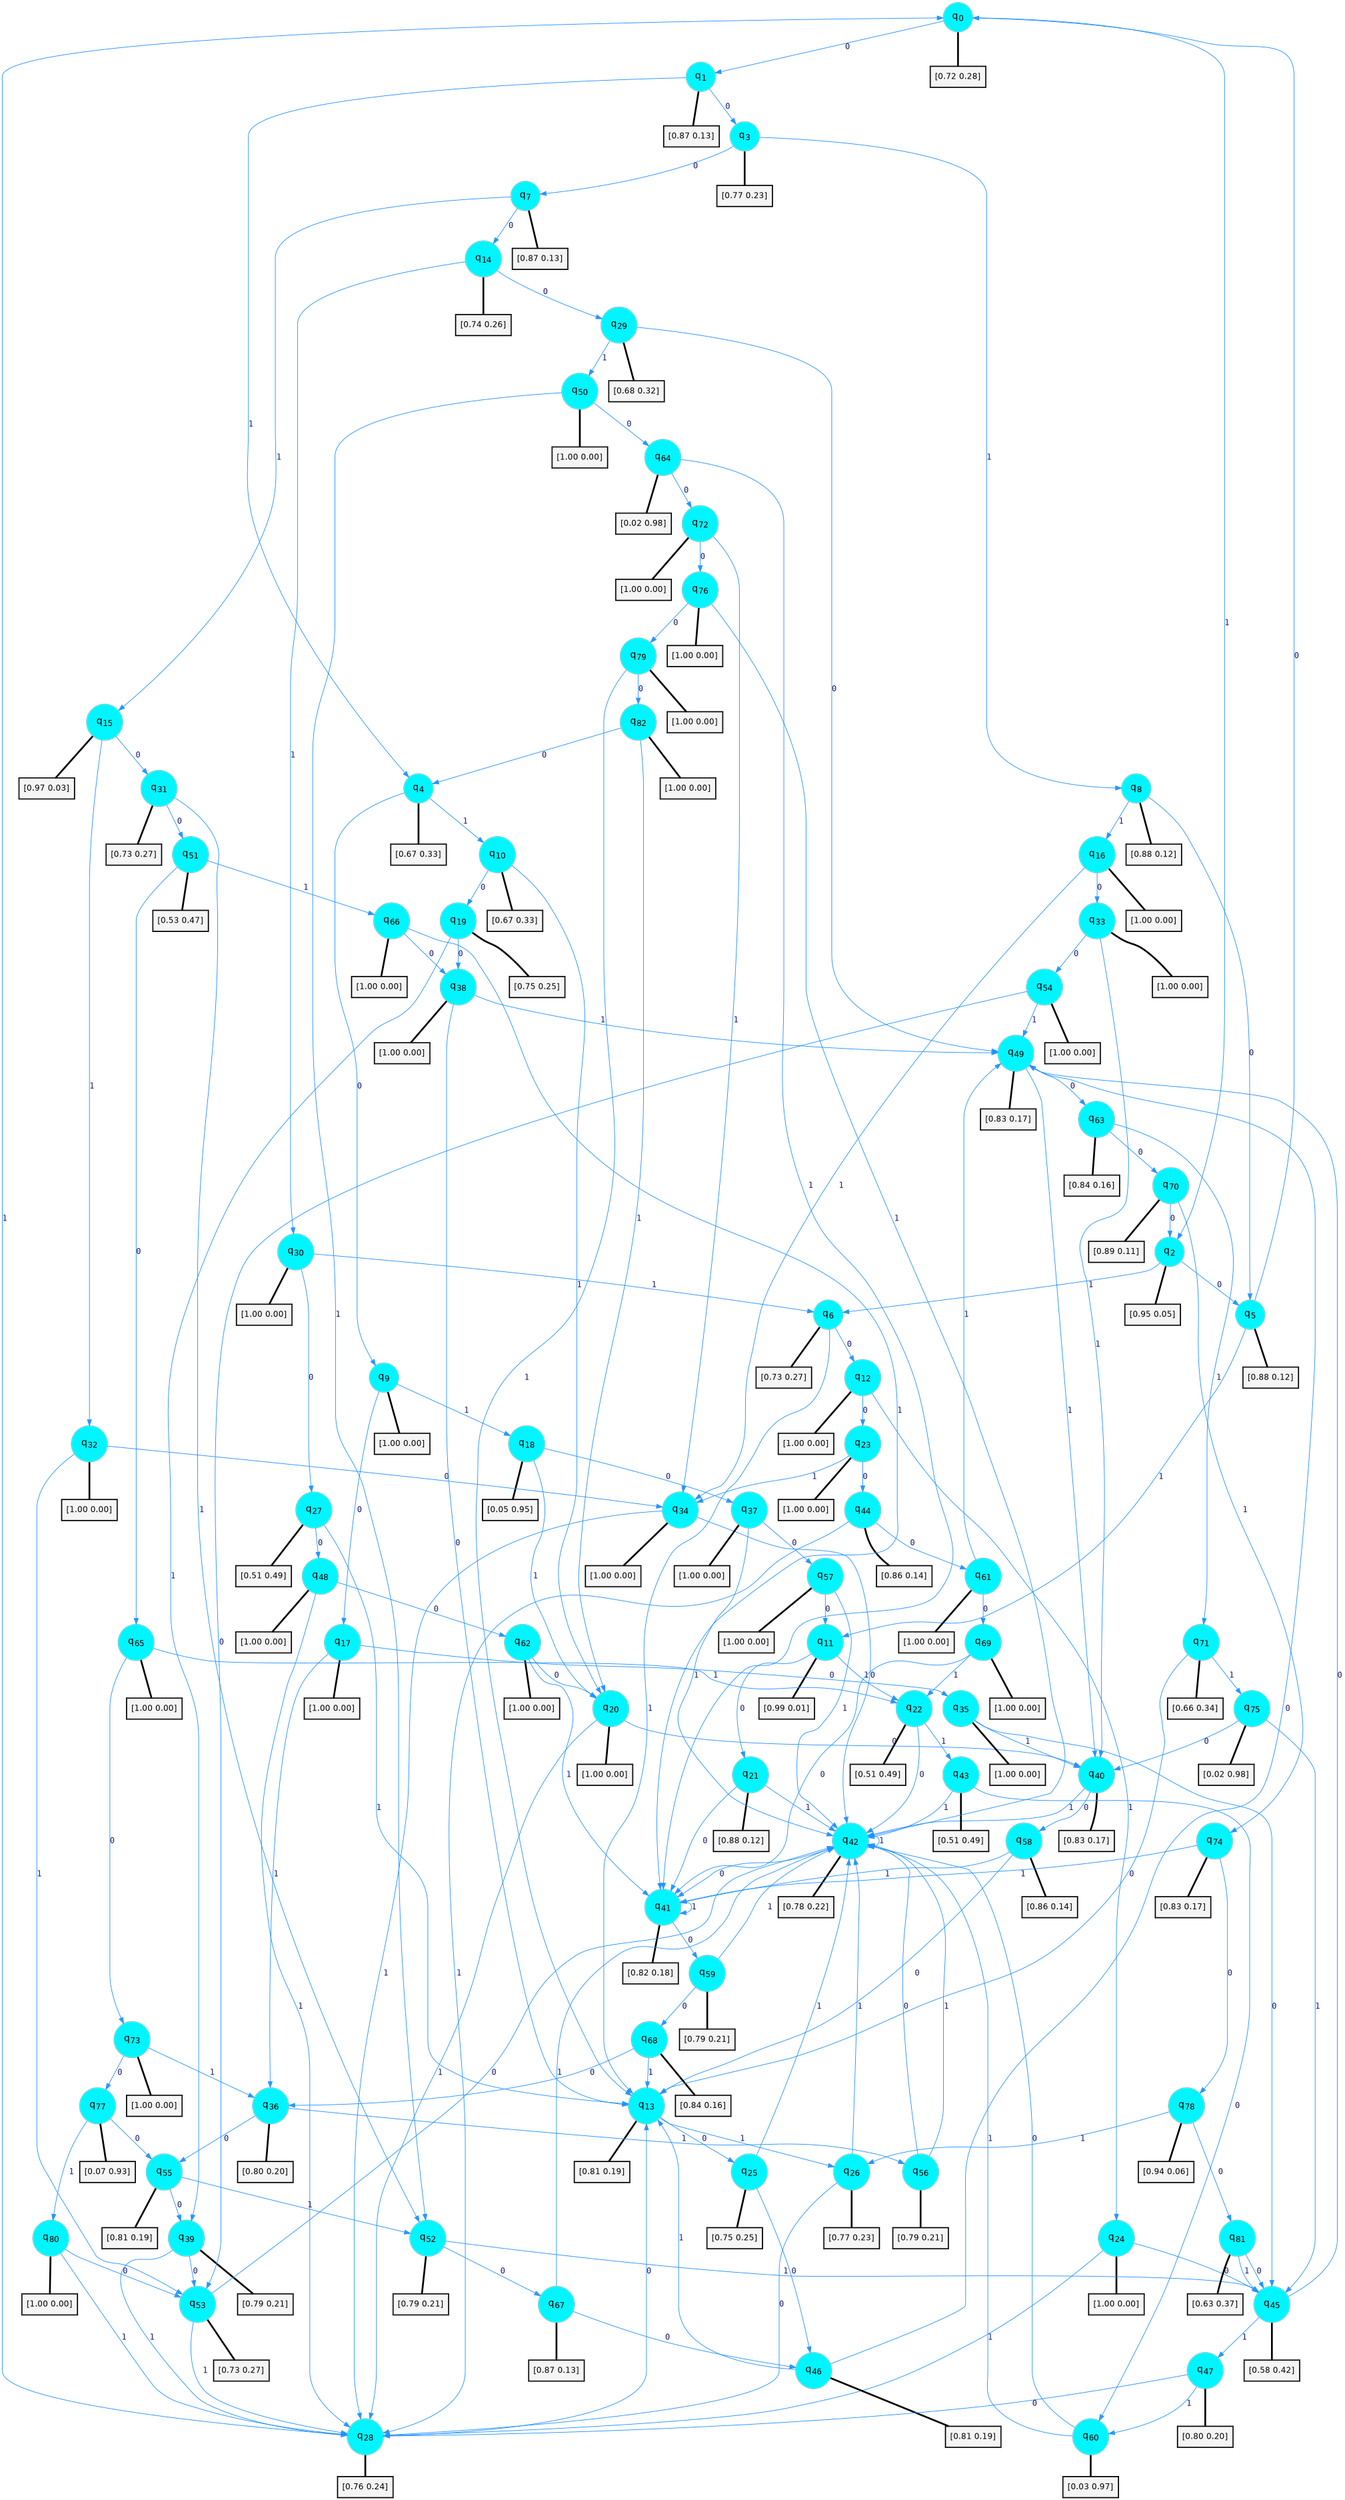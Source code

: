 digraph G {
graph [
bgcolor=transparent, dpi=300, rankdir=TD, size="40,25"];
node [
color=gray, fillcolor=turquoise1, fontcolor=black, fontname=Helvetica, fontsize=16, fontweight=bold, shape=circle, style=filled];
edge [
arrowsize=1, color=dodgerblue1, fontcolor=midnightblue, fontname=courier, fontweight=bold, penwidth=1, style=solid, weight=20];
0[label=<q<SUB>0</SUB>>];
1[label=<q<SUB>1</SUB>>];
2[label=<q<SUB>2</SUB>>];
3[label=<q<SUB>3</SUB>>];
4[label=<q<SUB>4</SUB>>];
5[label=<q<SUB>5</SUB>>];
6[label=<q<SUB>6</SUB>>];
7[label=<q<SUB>7</SUB>>];
8[label=<q<SUB>8</SUB>>];
9[label=<q<SUB>9</SUB>>];
10[label=<q<SUB>10</SUB>>];
11[label=<q<SUB>11</SUB>>];
12[label=<q<SUB>12</SUB>>];
13[label=<q<SUB>13</SUB>>];
14[label=<q<SUB>14</SUB>>];
15[label=<q<SUB>15</SUB>>];
16[label=<q<SUB>16</SUB>>];
17[label=<q<SUB>17</SUB>>];
18[label=<q<SUB>18</SUB>>];
19[label=<q<SUB>19</SUB>>];
20[label=<q<SUB>20</SUB>>];
21[label=<q<SUB>21</SUB>>];
22[label=<q<SUB>22</SUB>>];
23[label=<q<SUB>23</SUB>>];
24[label=<q<SUB>24</SUB>>];
25[label=<q<SUB>25</SUB>>];
26[label=<q<SUB>26</SUB>>];
27[label=<q<SUB>27</SUB>>];
28[label=<q<SUB>28</SUB>>];
29[label=<q<SUB>29</SUB>>];
30[label=<q<SUB>30</SUB>>];
31[label=<q<SUB>31</SUB>>];
32[label=<q<SUB>32</SUB>>];
33[label=<q<SUB>33</SUB>>];
34[label=<q<SUB>34</SUB>>];
35[label=<q<SUB>35</SUB>>];
36[label=<q<SUB>36</SUB>>];
37[label=<q<SUB>37</SUB>>];
38[label=<q<SUB>38</SUB>>];
39[label=<q<SUB>39</SUB>>];
40[label=<q<SUB>40</SUB>>];
41[label=<q<SUB>41</SUB>>];
42[label=<q<SUB>42</SUB>>];
43[label=<q<SUB>43</SUB>>];
44[label=<q<SUB>44</SUB>>];
45[label=<q<SUB>45</SUB>>];
46[label=<q<SUB>46</SUB>>];
47[label=<q<SUB>47</SUB>>];
48[label=<q<SUB>48</SUB>>];
49[label=<q<SUB>49</SUB>>];
50[label=<q<SUB>50</SUB>>];
51[label=<q<SUB>51</SUB>>];
52[label=<q<SUB>52</SUB>>];
53[label=<q<SUB>53</SUB>>];
54[label=<q<SUB>54</SUB>>];
55[label=<q<SUB>55</SUB>>];
56[label=<q<SUB>56</SUB>>];
57[label=<q<SUB>57</SUB>>];
58[label=<q<SUB>58</SUB>>];
59[label=<q<SUB>59</SUB>>];
60[label=<q<SUB>60</SUB>>];
61[label=<q<SUB>61</SUB>>];
62[label=<q<SUB>62</SUB>>];
63[label=<q<SUB>63</SUB>>];
64[label=<q<SUB>64</SUB>>];
65[label=<q<SUB>65</SUB>>];
66[label=<q<SUB>66</SUB>>];
67[label=<q<SUB>67</SUB>>];
68[label=<q<SUB>68</SUB>>];
69[label=<q<SUB>69</SUB>>];
70[label=<q<SUB>70</SUB>>];
71[label=<q<SUB>71</SUB>>];
72[label=<q<SUB>72</SUB>>];
73[label=<q<SUB>73</SUB>>];
74[label=<q<SUB>74</SUB>>];
75[label=<q<SUB>75</SUB>>];
76[label=<q<SUB>76</SUB>>];
77[label=<q<SUB>77</SUB>>];
78[label=<q<SUB>78</SUB>>];
79[label=<q<SUB>79</SUB>>];
80[label=<q<SUB>80</SUB>>];
81[label=<q<SUB>81</SUB>>];
82[label=<q<SUB>82</SUB>>];
83[label="[0.72 0.28]", shape=box,fontcolor=black, fontname=Helvetica, fontsize=14, penwidth=2, fillcolor=whitesmoke,color=black];
84[label="[0.87 0.13]", shape=box,fontcolor=black, fontname=Helvetica, fontsize=14, penwidth=2, fillcolor=whitesmoke,color=black];
85[label="[0.95 0.05]", shape=box,fontcolor=black, fontname=Helvetica, fontsize=14, penwidth=2, fillcolor=whitesmoke,color=black];
86[label="[0.77 0.23]", shape=box,fontcolor=black, fontname=Helvetica, fontsize=14, penwidth=2, fillcolor=whitesmoke,color=black];
87[label="[0.67 0.33]", shape=box,fontcolor=black, fontname=Helvetica, fontsize=14, penwidth=2, fillcolor=whitesmoke,color=black];
88[label="[0.88 0.12]", shape=box,fontcolor=black, fontname=Helvetica, fontsize=14, penwidth=2, fillcolor=whitesmoke,color=black];
89[label="[0.73 0.27]", shape=box,fontcolor=black, fontname=Helvetica, fontsize=14, penwidth=2, fillcolor=whitesmoke,color=black];
90[label="[0.87 0.13]", shape=box,fontcolor=black, fontname=Helvetica, fontsize=14, penwidth=2, fillcolor=whitesmoke,color=black];
91[label="[0.88 0.12]", shape=box,fontcolor=black, fontname=Helvetica, fontsize=14, penwidth=2, fillcolor=whitesmoke,color=black];
92[label="[1.00 0.00]", shape=box,fontcolor=black, fontname=Helvetica, fontsize=14, penwidth=2, fillcolor=whitesmoke,color=black];
93[label="[0.67 0.33]", shape=box,fontcolor=black, fontname=Helvetica, fontsize=14, penwidth=2, fillcolor=whitesmoke,color=black];
94[label="[0.99 0.01]", shape=box,fontcolor=black, fontname=Helvetica, fontsize=14, penwidth=2, fillcolor=whitesmoke,color=black];
95[label="[1.00 0.00]", shape=box,fontcolor=black, fontname=Helvetica, fontsize=14, penwidth=2, fillcolor=whitesmoke,color=black];
96[label="[0.81 0.19]", shape=box,fontcolor=black, fontname=Helvetica, fontsize=14, penwidth=2, fillcolor=whitesmoke,color=black];
97[label="[0.74 0.26]", shape=box,fontcolor=black, fontname=Helvetica, fontsize=14, penwidth=2, fillcolor=whitesmoke,color=black];
98[label="[0.97 0.03]", shape=box,fontcolor=black, fontname=Helvetica, fontsize=14, penwidth=2, fillcolor=whitesmoke,color=black];
99[label="[1.00 0.00]", shape=box,fontcolor=black, fontname=Helvetica, fontsize=14, penwidth=2, fillcolor=whitesmoke,color=black];
100[label="[1.00 0.00]", shape=box,fontcolor=black, fontname=Helvetica, fontsize=14, penwidth=2, fillcolor=whitesmoke,color=black];
101[label="[0.05 0.95]", shape=box,fontcolor=black, fontname=Helvetica, fontsize=14, penwidth=2, fillcolor=whitesmoke,color=black];
102[label="[0.75 0.25]", shape=box,fontcolor=black, fontname=Helvetica, fontsize=14, penwidth=2, fillcolor=whitesmoke,color=black];
103[label="[1.00 0.00]", shape=box,fontcolor=black, fontname=Helvetica, fontsize=14, penwidth=2, fillcolor=whitesmoke,color=black];
104[label="[0.88 0.12]", shape=box,fontcolor=black, fontname=Helvetica, fontsize=14, penwidth=2, fillcolor=whitesmoke,color=black];
105[label="[0.51 0.49]", shape=box,fontcolor=black, fontname=Helvetica, fontsize=14, penwidth=2, fillcolor=whitesmoke,color=black];
106[label="[1.00 0.00]", shape=box,fontcolor=black, fontname=Helvetica, fontsize=14, penwidth=2, fillcolor=whitesmoke,color=black];
107[label="[1.00 0.00]", shape=box,fontcolor=black, fontname=Helvetica, fontsize=14, penwidth=2, fillcolor=whitesmoke,color=black];
108[label="[0.75 0.25]", shape=box,fontcolor=black, fontname=Helvetica, fontsize=14, penwidth=2, fillcolor=whitesmoke,color=black];
109[label="[0.77 0.23]", shape=box,fontcolor=black, fontname=Helvetica, fontsize=14, penwidth=2, fillcolor=whitesmoke,color=black];
110[label="[0.51 0.49]", shape=box,fontcolor=black, fontname=Helvetica, fontsize=14, penwidth=2, fillcolor=whitesmoke,color=black];
111[label="[0.76 0.24]", shape=box,fontcolor=black, fontname=Helvetica, fontsize=14, penwidth=2, fillcolor=whitesmoke,color=black];
112[label="[0.68 0.32]", shape=box,fontcolor=black, fontname=Helvetica, fontsize=14, penwidth=2, fillcolor=whitesmoke,color=black];
113[label="[1.00 0.00]", shape=box,fontcolor=black, fontname=Helvetica, fontsize=14, penwidth=2, fillcolor=whitesmoke,color=black];
114[label="[0.73 0.27]", shape=box,fontcolor=black, fontname=Helvetica, fontsize=14, penwidth=2, fillcolor=whitesmoke,color=black];
115[label="[1.00 0.00]", shape=box,fontcolor=black, fontname=Helvetica, fontsize=14, penwidth=2, fillcolor=whitesmoke,color=black];
116[label="[1.00 0.00]", shape=box,fontcolor=black, fontname=Helvetica, fontsize=14, penwidth=2, fillcolor=whitesmoke,color=black];
117[label="[1.00 0.00]", shape=box,fontcolor=black, fontname=Helvetica, fontsize=14, penwidth=2, fillcolor=whitesmoke,color=black];
118[label="[1.00 0.00]", shape=box,fontcolor=black, fontname=Helvetica, fontsize=14, penwidth=2, fillcolor=whitesmoke,color=black];
119[label="[0.80 0.20]", shape=box,fontcolor=black, fontname=Helvetica, fontsize=14, penwidth=2, fillcolor=whitesmoke,color=black];
120[label="[1.00 0.00]", shape=box,fontcolor=black, fontname=Helvetica, fontsize=14, penwidth=2, fillcolor=whitesmoke,color=black];
121[label="[1.00 0.00]", shape=box,fontcolor=black, fontname=Helvetica, fontsize=14, penwidth=2, fillcolor=whitesmoke,color=black];
122[label="[0.79 0.21]", shape=box,fontcolor=black, fontname=Helvetica, fontsize=14, penwidth=2, fillcolor=whitesmoke,color=black];
123[label="[0.83 0.17]", shape=box,fontcolor=black, fontname=Helvetica, fontsize=14, penwidth=2, fillcolor=whitesmoke,color=black];
124[label="[0.82 0.18]", shape=box,fontcolor=black, fontname=Helvetica, fontsize=14, penwidth=2, fillcolor=whitesmoke,color=black];
125[label="[0.78 0.22]", shape=box,fontcolor=black, fontname=Helvetica, fontsize=14, penwidth=2, fillcolor=whitesmoke,color=black];
126[label="[0.51 0.49]", shape=box,fontcolor=black, fontname=Helvetica, fontsize=14, penwidth=2, fillcolor=whitesmoke,color=black];
127[label="[0.86 0.14]", shape=box,fontcolor=black, fontname=Helvetica, fontsize=14, penwidth=2, fillcolor=whitesmoke,color=black];
128[label="[0.58 0.42]", shape=box,fontcolor=black, fontname=Helvetica, fontsize=14, penwidth=2, fillcolor=whitesmoke,color=black];
129[label="[0.81 0.19]", shape=box,fontcolor=black, fontname=Helvetica, fontsize=14, penwidth=2, fillcolor=whitesmoke,color=black];
130[label="[0.80 0.20]", shape=box,fontcolor=black, fontname=Helvetica, fontsize=14, penwidth=2, fillcolor=whitesmoke,color=black];
131[label="[1.00 0.00]", shape=box,fontcolor=black, fontname=Helvetica, fontsize=14, penwidth=2, fillcolor=whitesmoke,color=black];
132[label="[0.83 0.17]", shape=box,fontcolor=black, fontname=Helvetica, fontsize=14, penwidth=2, fillcolor=whitesmoke,color=black];
133[label="[1.00 0.00]", shape=box,fontcolor=black, fontname=Helvetica, fontsize=14, penwidth=2, fillcolor=whitesmoke,color=black];
134[label="[0.53 0.47]", shape=box,fontcolor=black, fontname=Helvetica, fontsize=14, penwidth=2, fillcolor=whitesmoke,color=black];
135[label="[0.79 0.21]", shape=box,fontcolor=black, fontname=Helvetica, fontsize=14, penwidth=2, fillcolor=whitesmoke,color=black];
136[label="[0.73 0.27]", shape=box,fontcolor=black, fontname=Helvetica, fontsize=14, penwidth=2, fillcolor=whitesmoke,color=black];
137[label="[1.00 0.00]", shape=box,fontcolor=black, fontname=Helvetica, fontsize=14, penwidth=2, fillcolor=whitesmoke,color=black];
138[label="[0.81 0.19]", shape=box,fontcolor=black, fontname=Helvetica, fontsize=14, penwidth=2, fillcolor=whitesmoke,color=black];
139[label="[0.79 0.21]", shape=box,fontcolor=black, fontname=Helvetica, fontsize=14, penwidth=2, fillcolor=whitesmoke,color=black];
140[label="[1.00 0.00]", shape=box,fontcolor=black, fontname=Helvetica, fontsize=14, penwidth=2, fillcolor=whitesmoke,color=black];
141[label="[0.86 0.14]", shape=box,fontcolor=black, fontname=Helvetica, fontsize=14, penwidth=2, fillcolor=whitesmoke,color=black];
142[label="[0.79 0.21]", shape=box,fontcolor=black, fontname=Helvetica, fontsize=14, penwidth=2, fillcolor=whitesmoke,color=black];
143[label="[0.03 0.97]", shape=box,fontcolor=black, fontname=Helvetica, fontsize=14, penwidth=2, fillcolor=whitesmoke,color=black];
144[label="[1.00 0.00]", shape=box,fontcolor=black, fontname=Helvetica, fontsize=14, penwidth=2, fillcolor=whitesmoke,color=black];
145[label="[1.00 0.00]", shape=box,fontcolor=black, fontname=Helvetica, fontsize=14, penwidth=2, fillcolor=whitesmoke,color=black];
146[label="[0.84 0.16]", shape=box,fontcolor=black, fontname=Helvetica, fontsize=14, penwidth=2, fillcolor=whitesmoke,color=black];
147[label="[0.02 0.98]", shape=box,fontcolor=black, fontname=Helvetica, fontsize=14, penwidth=2, fillcolor=whitesmoke,color=black];
148[label="[1.00 0.00]", shape=box,fontcolor=black, fontname=Helvetica, fontsize=14, penwidth=2, fillcolor=whitesmoke,color=black];
149[label="[1.00 0.00]", shape=box,fontcolor=black, fontname=Helvetica, fontsize=14, penwidth=2, fillcolor=whitesmoke,color=black];
150[label="[0.87 0.13]", shape=box,fontcolor=black, fontname=Helvetica, fontsize=14, penwidth=2, fillcolor=whitesmoke,color=black];
151[label="[0.84 0.16]", shape=box,fontcolor=black, fontname=Helvetica, fontsize=14, penwidth=2, fillcolor=whitesmoke,color=black];
152[label="[1.00 0.00]", shape=box,fontcolor=black, fontname=Helvetica, fontsize=14, penwidth=2, fillcolor=whitesmoke,color=black];
153[label="[0.89 0.11]", shape=box,fontcolor=black, fontname=Helvetica, fontsize=14, penwidth=2, fillcolor=whitesmoke,color=black];
154[label="[0.66 0.34]", shape=box,fontcolor=black, fontname=Helvetica, fontsize=14, penwidth=2, fillcolor=whitesmoke,color=black];
155[label="[1.00 0.00]", shape=box,fontcolor=black, fontname=Helvetica, fontsize=14, penwidth=2, fillcolor=whitesmoke,color=black];
156[label="[1.00 0.00]", shape=box,fontcolor=black, fontname=Helvetica, fontsize=14, penwidth=2, fillcolor=whitesmoke,color=black];
157[label="[0.83 0.17]", shape=box,fontcolor=black, fontname=Helvetica, fontsize=14, penwidth=2, fillcolor=whitesmoke,color=black];
158[label="[0.02 0.98]", shape=box,fontcolor=black, fontname=Helvetica, fontsize=14, penwidth=2, fillcolor=whitesmoke,color=black];
159[label="[1.00 0.00]", shape=box,fontcolor=black, fontname=Helvetica, fontsize=14, penwidth=2, fillcolor=whitesmoke,color=black];
160[label="[0.07 0.93]", shape=box,fontcolor=black, fontname=Helvetica, fontsize=14, penwidth=2, fillcolor=whitesmoke,color=black];
161[label="[0.94 0.06]", shape=box,fontcolor=black, fontname=Helvetica, fontsize=14, penwidth=2, fillcolor=whitesmoke,color=black];
162[label="[1.00 0.00]", shape=box,fontcolor=black, fontname=Helvetica, fontsize=14, penwidth=2, fillcolor=whitesmoke,color=black];
163[label="[1.00 0.00]", shape=box,fontcolor=black, fontname=Helvetica, fontsize=14, penwidth=2, fillcolor=whitesmoke,color=black];
164[label="[0.63 0.37]", shape=box,fontcolor=black, fontname=Helvetica, fontsize=14, penwidth=2, fillcolor=whitesmoke,color=black];
165[label="[1.00 0.00]", shape=box,fontcolor=black, fontname=Helvetica, fontsize=14, penwidth=2, fillcolor=whitesmoke,color=black];
0->1 [label=0];
0->2 [label=1];
0->83 [arrowhead=none, penwidth=3,color=black];
1->3 [label=0];
1->4 [label=1];
1->84 [arrowhead=none, penwidth=3,color=black];
2->5 [label=0];
2->6 [label=1];
2->85 [arrowhead=none, penwidth=3,color=black];
3->7 [label=0];
3->8 [label=1];
3->86 [arrowhead=none, penwidth=3,color=black];
4->9 [label=0];
4->10 [label=1];
4->87 [arrowhead=none, penwidth=3,color=black];
5->0 [label=0];
5->11 [label=1];
5->88 [arrowhead=none, penwidth=3,color=black];
6->12 [label=0];
6->13 [label=1];
6->89 [arrowhead=none, penwidth=3,color=black];
7->14 [label=0];
7->15 [label=1];
7->90 [arrowhead=none, penwidth=3,color=black];
8->5 [label=0];
8->16 [label=1];
8->91 [arrowhead=none, penwidth=3,color=black];
9->17 [label=0];
9->18 [label=1];
9->92 [arrowhead=none, penwidth=3,color=black];
10->19 [label=0];
10->20 [label=1];
10->93 [arrowhead=none, penwidth=3,color=black];
11->21 [label=0];
11->22 [label=1];
11->94 [arrowhead=none, penwidth=3,color=black];
12->23 [label=0];
12->24 [label=1];
12->95 [arrowhead=none, penwidth=3,color=black];
13->25 [label=0];
13->26 [label=1];
13->96 [arrowhead=none, penwidth=3,color=black];
14->29 [label=0];
14->30 [label=1];
14->97 [arrowhead=none, penwidth=3,color=black];
15->31 [label=0];
15->32 [label=1];
15->98 [arrowhead=none, penwidth=3,color=black];
16->33 [label=0];
16->34 [label=1];
16->99 [arrowhead=none, penwidth=3,color=black];
17->35 [label=0];
17->36 [label=1];
17->100 [arrowhead=none, penwidth=3,color=black];
18->37 [label=0];
18->20 [label=1];
18->101 [arrowhead=none, penwidth=3,color=black];
19->38 [label=0];
19->39 [label=1];
19->102 [arrowhead=none, penwidth=3,color=black];
20->40 [label=0];
20->28 [label=1];
20->103 [arrowhead=none, penwidth=3,color=black];
21->41 [label=0];
21->42 [label=1];
21->104 [arrowhead=none, penwidth=3,color=black];
22->42 [label=0];
22->43 [label=1];
22->105 [arrowhead=none, penwidth=3,color=black];
23->44 [label=0];
23->34 [label=1];
23->106 [arrowhead=none, penwidth=3,color=black];
24->45 [label=0];
24->28 [label=1];
24->107 [arrowhead=none, penwidth=3,color=black];
25->46 [label=0];
25->42 [label=1];
25->108 [arrowhead=none, penwidth=3,color=black];
26->28 [label=0];
26->42 [label=1];
26->109 [arrowhead=none, penwidth=3,color=black];
27->48 [label=0];
27->13 [label=1];
27->110 [arrowhead=none, penwidth=3,color=black];
28->13 [label=0];
28->0 [label=1];
28->111 [arrowhead=none, penwidth=3,color=black];
29->49 [label=0];
29->50 [label=1];
29->112 [arrowhead=none, penwidth=3,color=black];
30->27 [label=0];
30->6 [label=1];
30->113 [arrowhead=none, penwidth=3,color=black];
31->51 [label=0];
31->52 [label=1];
31->114 [arrowhead=none, penwidth=3,color=black];
32->34 [label=0];
32->53 [label=1];
32->115 [arrowhead=none, penwidth=3,color=black];
33->54 [label=0];
33->40 [label=1];
33->116 [arrowhead=none, penwidth=3,color=black];
34->42 [label=0];
34->28 [label=1];
34->117 [arrowhead=none, penwidth=3,color=black];
35->45 [label=0];
35->40 [label=1];
35->118 [arrowhead=none, penwidth=3,color=black];
36->55 [label=0];
36->56 [label=1];
36->119 [arrowhead=none, penwidth=3,color=black];
37->57 [label=0];
37->42 [label=1];
37->120 [arrowhead=none, penwidth=3,color=black];
38->13 [label=0];
38->49 [label=1];
38->121 [arrowhead=none, penwidth=3,color=black];
39->53 [label=0];
39->28 [label=1];
39->122 [arrowhead=none, penwidth=3,color=black];
40->58 [label=0];
40->42 [label=1];
40->123 [arrowhead=none, penwidth=3,color=black];
41->59 [label=0];
41->41 [label=1];
41->124 [arrowhead=none, penwidth=3,color=black];
42->41 [label=0];
42->42 [label=1];
42->125 [arrowhead=none, penwidth=3,color=black];
43->60 [label=0];
43->42 [label=1];
43->126 [arrowhead=none, penwidth=3,color=black];
44->61 [label=0];
44->28 [label=1];
44->127 [arrowhead=none, penwidth=3,color=black];
45->49 [label=0];
45->47 [label=1];
45->128 [arrowhead=none, penwidth=3,color=black];
46->49 [label=0];
46->13 [label=1];
46->129 [arrowhead=none, penwidth=3,color=black];
47->28 [label=0];
47->60 [label=1];
47->130 [arrowhead=none, penwidth=3,color=black];
48->62 [label=0];
48->28 [label=1];
48->131 [arrowhead=none, penwidth=3,color=black];
49->63 [label=0];
49->40 [label=1];
49->132 [arrowhead=none, penwidth=3,color=black];
50->64 [label=0];
50->52 [label=1];
50->133 [arrowhead=none, penwidth=3,color=black];
51->65 [label=0];
51->66 [label=1];
51->134 [arrowhead=none, penwidth=3,color=black];
52->67 [label=0];
52->45 [label=1];
52->135 [arrowhead=none, penwidth=3,color=black];
53->42 [label=0];
53->28 [label=1];
53->136 [arrowhead=none, penwidth=3,color=black];
54->53 [label=0];
54->49 [label=1];
54->137 [arrowhead=none, penwidth=3,color=black];
55->39 [label=0];
55->52 [label=1];
55->138 [arrowhead=none, penwidth=3,color=black];
56->42 [label=0];
56->42 [label=1];
56->139 [arrowhead=none, penwidth=3,color=black];
57->11 [label=0];
57->42 [label=1];
57->140 [arrowhead=none, penwidth=3,color=black];
58->13 [label=0];
58->41 [label=1];
58->141 [arrowhead=none, penwidth=3,color=black];
59->68 [label=0];
59->42 [label=1];
59->142 [arrowhead=none, penwidth=3,color=black];
60->42 [label=0];
60->42 [label=1];
60->143 [arrowhead=none, penwidth=3,color=black];
61->69 [label=0];
61->49 [label=1];
61->144 [arrowhead=none, penwidth=3,color=black];
62->20 [label=0];
62->41 [label=1];
62->145 [arrowhead=none, penwidth=3,color=black];
63->70 [label=0];
63->71 [label=1];
63->146 [arrowhead=none, penwidth=3,color=black];
64->72 [label=0];
64->41 [label=1];
64->147 [arrowhead=none, penwidth=3,color=black];
65->73 [label=0];
65->22 [label=1];
65->148 [arrowhead=none, penwidth=3,color=black];
66->38 [label=0];
66->41 [label=1];
66->149 [arrowhead=none, penwidth=3,color=black];
67->46 [label=0];
67->42 [label=1];
67->150 [arrowhead=none, penwidth=3,color=black];
68->36 [label=0];
68->13 [label=1];
68->151 [arrowhead=none, penwidth=3,color=black];
69->41 [label=0];
69->22 [label=1];
69->152 [arrowhead=none, penwidth=3,color=black];
70->2 [label=0];
70->74 [label=1];
70->153 [arrowhead=none, penwidth=3,color=black];
71->13 [label=0];
71->75 [label=1];
71->154 [arrowhead=none, penwidth=3,color=black];
72->76 [label=0];
72->34 [label=1];
72->155 [arrowhead=none, penwidth=3,color=black];
73->77 [label=0];
73->36 [label=1];
73->156 [arrowhead=none, penwidth=3,color=black];
74->78 [label=0];
74->41 [label=1];
74->157 [arrowhead=none, penwidth=3,color=black];
75->40 [label=0];
75->45 [label=1];
75->158 [arrowhead=none, penwidth=3,color=black];
76->79 [label=0];
76->42 [label=1];
76->159 [arrowhead=none, penwidth=3,color=black];
77->55 [label=0];
77->80 [label=1];
77->160 [arrowhead=none, penwidth=3,color=black];
78->81 [label=0];
78->26 [label=1];
78->161 [arrowhead=none, penwidth=3,color=black];
79->82 [label=0];
79->13 [label=1];
79->162 [arrowhead=none, penwidth=3,color=black];
80->53 [label=0];
80->28 [label=1];
80->163 [arrowhead=none, penwidth=3,color=black];
81->45 [label=0];
81->45 [label=1];
81->164 [arrowhead=none, penwidth=3,color=black];
82->4 [label=0];
82->20 [label=1];
82->165 [arrowhead=none, penwidth=3,color=black];
}
